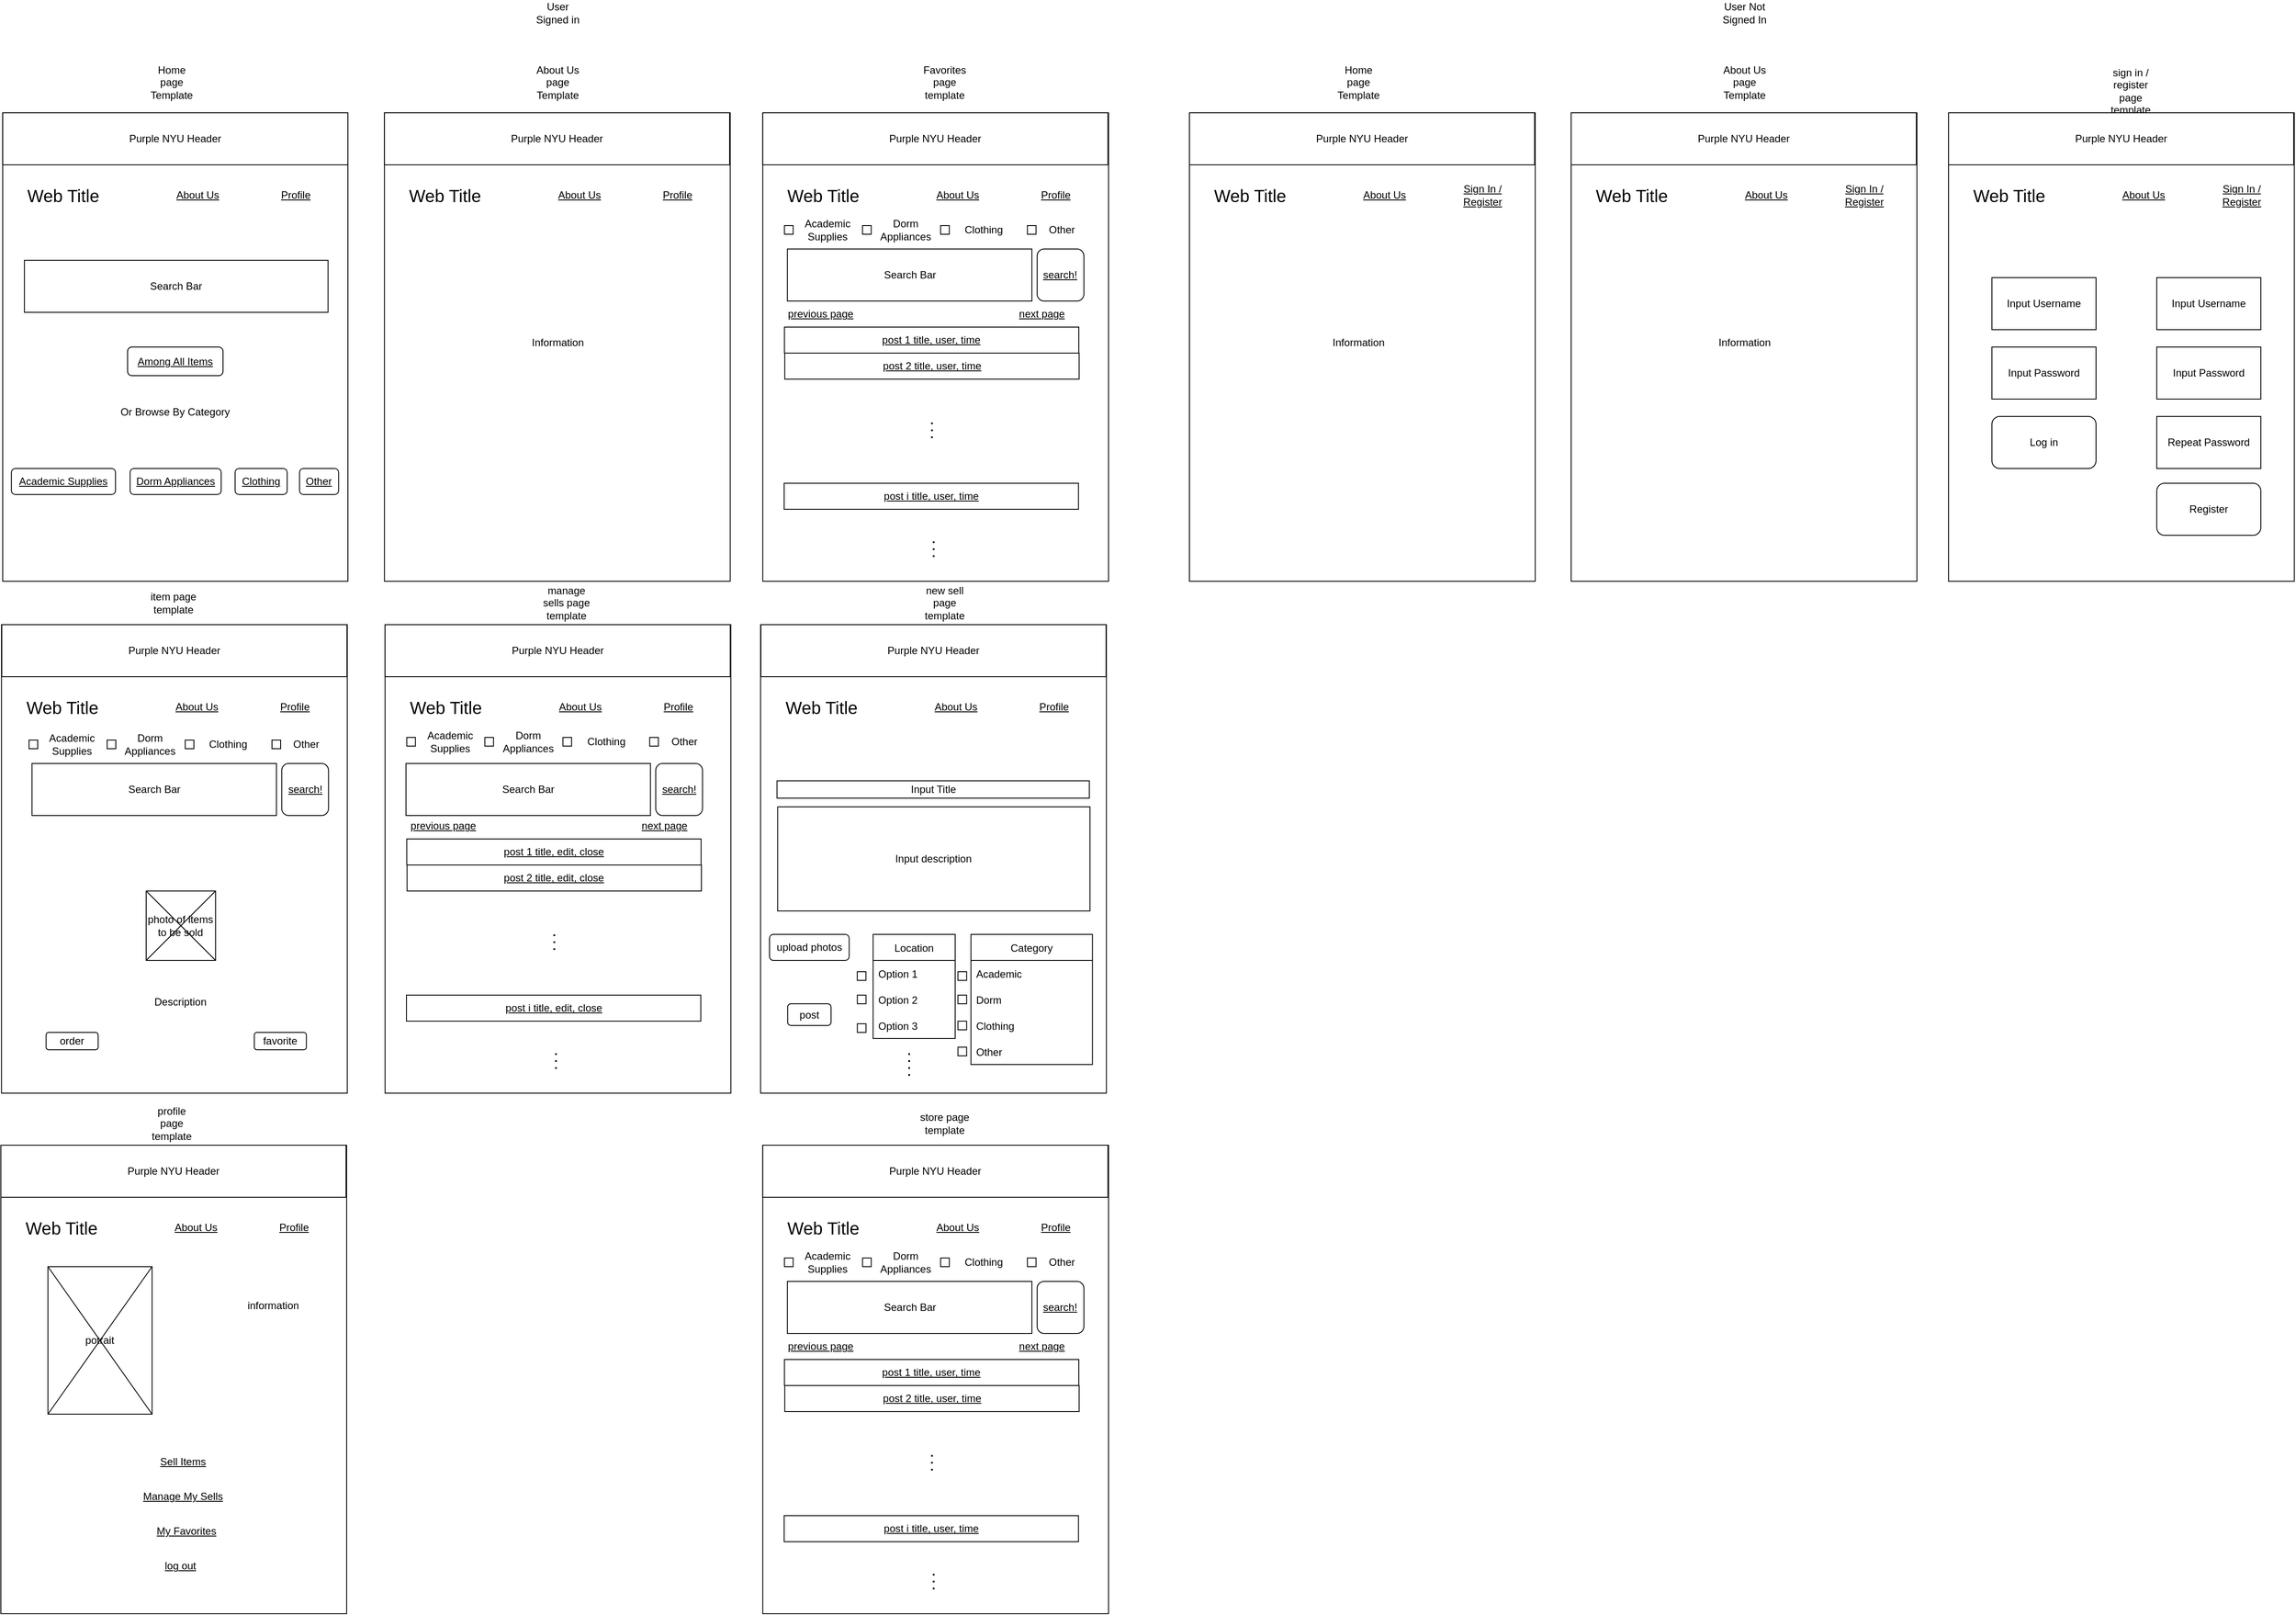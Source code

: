 <mxfile version="16.6.2" type="google"><diagram id="gwWbG8BPAeYe09fGYw5x" name="Page-1"><mxGraphModel dx="3718" dy="1823" grid="1" gridSize="10" guides="1" tooltips="1" connect="1" arrows="1" fold="1" page="1" pageScale="1" pageWidth="850" pageHeight="1100" math="0" shadow="0"><root><mxCell id="0"/><mxCell id="1" parent="0"/><mxCell id="DM-hutq5dY7GKyLdtgnO-261" value="" style="rounded=0;whiteSpace=wrap;html=1;" parent="1" vertex="1"><mxGeometry x="-10" y="20" width="398.57" height="540" as="geometry"/></mxCell><mxCell id="DM-hutq5dY7GKyLdtgnO-265" value="Information" style="text;html=1;strokeColor=none;fillColor=none;align=center;verticalAlign=middle;whiteSpace=wrap;rounded=0;fontSize=12;" parent="1" vertex="1"><mxGeometry x="160" y="270" width="60" height="30" as="geometry"/></mxCell><mxCell id="DM-hutq5dY7GKyLdtgnO-296" value="" style="rounded=0;whiteSpace=wrap;html=1;" parent="1" vertex="1"><mxGeometry x="-450" y="20" width="398.57" height="540" as="geometry"/></mxCell><mxCell id="DM-hutq5dY7GKyLdtgnO-357" value="" style="rounded=0;whiteSpace=wrap;html=1;" parent="1" vertex="1"><mxGeometry x="425" y="20" width="398.57" height="540" as="geometry"/></mxCell><mxCell id="DM-hutq5dY7GKyLdtgnO-362" value="Input Password" style="rounded=0;whiteSpace=wrap;html=1;" parent="1" vertex="1"><mxGeometry x="475" y="290" width="120" height="60" as="geometry"/></mxCell><mxCell id="DM-hutq5dY7GKyLdtgnO-363" value="Input Username" style="rounded=0;whiteSpace=wrap;html=1;" parent="1" vertex="1"><mxGeometry x="475" y="210" width="120" height="60" as="geometry"/></mxCell><mxCell id="DM-hutq5dY7GKyLdtgnO-364" value="Input Username" style="rounded=0;whiteSpace=wrap;html=1;" parent="1" vertex="1"><mxGeometry x="665" y="210" width="120" height="60" as="geometry"/></mxCell><mxCell id="DM-hutq5dY7GKyLdtgnO-366" value="Input Password" style="rounded=0;whiteSpace=wrap;html=1;" parent="1" vertex="1"><mxGeometry x="665" y="290" width="120" height="60" as="geometry"/></mxCell><mxCell id="DM-hutq5dY7GKyLdtgnO-368" value="Repeat Password" style="rounded=0;whiteSpace=wrap;html=1;" parent="1" vertex="1"><mxGeometry x="665" y="370" width="120" height="60" as="geometry"/></mxCell><mxCell id="DM-hutq5dY7GKyLdtgnO-391" value="Home page Template" style="text;html=1;strokeColor=none;fillColor=none;align=center;verticalAlign=middle;whiteSpace=wrap;rounded=0;" parent="1" vertex="1"><mxGeometry x="-284.65" y="-30" width="60" height="30" as="geometry"/></mxCell><mxCell id="DM-hutq5dY7GKyLdtgnO-392" value="About Us page Template" style="text;html=1;strokeColor=none;fillColor=none;align=center;verticalAlign=middle;whiteSpace=wrap;rounded=0;" parent="1" vertex="1"><mxGeometry x="160" y="-30" width="60" height="30" as="geometry"/></mxCell><mxCell id="DM-hutq5dY7GKyLdtgnO-400" value="sign in / register page template" style="text;html=1;strokeColor=none;fillColor=none;align=center;verticalAlign=middle;whiteSpace=wrap;rounded=0;" parent="1" vertex="1"><mxGeometry x="605" y="-20" width="60" height="30" as="geometry"/></mxCell><mxCell id="eDMU0-SG8pdqjUdmtaL3-1" value="" style="rounded=0;whiteSpace=wrap;html=1;" parent="1" vertex="1"><mxGeometry x="-1377.86" y="20" width="398.57" height="540" as="geometry"/></mxCell><mxCell id="eDMU0-SG8pdqjUdmtaL3-5" value="Information" style="text;html=1;strokeColor=none;fillColor=none;align=center;verticalAlign=middle;whiteSpace=wrap;rounded=0;fontSize=12;" parent="1" vertex="1"><mxGeometry x="-1207.86" y="270" width="60" height="30" as="geometry"/></mxCell><mxCell id="eDMU0-SG8pdqjUdmtaL3-19" value="" style="rounded=0;whiteSpace=wrap;html=1;" parent="1" vertex="1"><mxGeometry x="-1817.86" y="20" width="397.86" height="540" as="geometry"/></mxCell><mxCell id="eDMU0-SG8pdqjUdmtaL3-20" value="Purple NYU Header" style="rounded=0;whiteSpace=wrap;html=1;" parent="1" vertex="1"><mxGeometry x="-1817.86" y="20" width="397.86" height="60" as="geometry"/></mxCell><mxCell id="eDMU0-SG8pdqjUdmtaL3-21" value="Web Title" style="text;html=1;strokeColor=none;fillColor=none;align=center;verticalAlign=middle;whiteSpace=wrap;rounded=0;fontSize=20;" parent="1" vertex="1"><mxGeometry x="-1797.86" y="100" width="100" height="30" as="geometry"/></mxCell><mxCell id="eDMU0-SG8pdqjUdmtaL3-22" value="&lt;u&gt;About Us&lt;/u&gt;" style="text;html=1;strokeColor=none;fillColor=none;align=center;verticalAlign=middle;whiteSpace=wrap;rounded=0;fontSize=12;" parent="1" vertex="1"><mxGeometry x="-1622.86" y="100" width="60" height="30" as="geometry"/></mxCell><mxCell id="eDMU0-SG8pdqjUdmtaL3-23" value="Search Bar" style="rounded=0;whiteSpace=wrap;html=1;fontSize=12;" parent="1" vertex="1"><mxGeometry x="-1792.86" y="190" width="350" height="60" as="geometry"/></mxCell><mxCell id="eDMU0-SG8pdqjUdmtaL3-29" value="Or Browse By Category" style="text;html=1;strokeColor=none;fillColor=none;align=center;verticalAlign=middle;whiteSpace=wrap;rounded=0;" parent="1" vertex="1"><mxGeometry x="-1688.57" y="350" width="140" height="30" as="geometry"/></mxCell><mxCell id="eDMU0-SG8pdqjUdmtaL3-68" value="" style="rounded=0;whiteSpace=wrap;html=1;" parent="1" vertex="1"><mxGeometry x="-1820" y="1210" width="398.57" height="540" as="geometry"/></mxCell><mxCell id="eDMU0-SG8pdqjUdmtaL3-69" value="potrait" style="rounded=0;whiteSpace=wrap;html=1;" parent="1" vertex="1"><mxGeometry x="-1765.72" y="1350" width="120" height="170" as="geometry"/></mxCell><mxCell id="eDMU0-SG8pdqjUdmtaL3-70" value="" style="endArrow=none;html=1;rounded=0;entryX=1;entryY=0;entryDx=0;entryDy=0;exitX=0;exitY=1;exitDx=0;exitDy=0;" parent="1" source="eDMU0-SG8pdqjUdmtaL3-69" target="eDMU0-SG8pdqjUdmtaL3-69" edge="1"><mxGeometry width="50" height="50" relative="1" as="geometry"><mxPoint x="-1595.72" y="1590" as="sourcePoint"/><mxPoint x="-1545.72" y="1540" as="targetPoint"/></mxGeometry></mxCell><mxCell id="eDMU0-SG8pdqjUdmtaL3-71" value="" style="endArrow=none;html=1;rounded=0;entryX=0;entryY=0;entryDx=0;entryDy=0;exitX=1;exitY=1;exitDx=0;exitDy=0;" parent="1" source="eDMU0-SG8pdqjUdmtaL3-69" target="eDMU0-SG8pdqjUdmtaL3-69" edge="1"><mxGeometry width="50" height="50" relative="1" as="geometry"><mxPoint x="-1645.72" y="1510" as="sourcePoint"/><mxPoint x="-1545.72" y="1540" as="targetPoint"/></mxGeometry></mxCell><mxCell id="eDMU0-SG8pdqjUdmtaL3-72" value="information" style="text;html=1;strokeColor=none;fillColor=none;align=center;verticalAlign=middle;whiteSpace=wrap;rounded=0;" parent="1" vertex="1"><mxGeometry x="-1535.72" y="1380" width="60" height="30" as="geometry"/></mxCell><mxCell id="eDMU0-SG8pdqjUdmtaL3-73" value="&lt;u&gt;Sell Items&lt;/u&gt;" style="text;html=1;strokeColor=none;fillColor=none;align=center;verticalAlign=middle;whiteSpace=wrap;rounded=0;" parent="1" vertex="1"><mxGeometry x="-1640" y="1560" width="60" height="30" as="geometry"/></mxCell><mxCell id="eDMU0-SG8pdqjUdmtaL3-78" value="&lt;u&gt;My Favorites&lt;/u&gt;" style="text;html=1;strokeColor=none;fillColor=none;align=center;verticalAlign=middle;whiteSpace=wrap;rounded=0;" parent="1" vertex="1"><mxGeometry x="-1645.72" y="1640" width="80" height="30" as="geometry"/></mxCell><mxCell id="eDMU0-SG8pdqjUdmtaL3-79" value="&lt;u&gt;Manage My Sells&lt;/u&gt;" style="text;html=1;strokeColor=none;fillColor=none;align=center;verticalAlign=middle;whiteSpace=wrap;rounded=0;" parent="1" vertex="1"><mxGeometry x="-1660" y="1600" width="100" height="30" as="geometry"/></mxCell><mxCell id="eDMU0-SG8pdqjUdmtaL3-92" value="" style="rounded=0;whiteSpace=wrap;html=1;" parent="1" vertex="1"><mxGeometry x="-941.79" y="1210" width="398.57" height="540" as="geometry"/></mxCell><mxCell id="eDMU0-SG8pdqjUdmtaL3-94" value="Other" style="text;html=1;strokeColor=none;fillColor=none;align=center;verticalAlign=middle;whiteSpace=wrap;rounded=0;fontSize=12;" parent="1" vertex="1"><mxGeometry x="-626.79" y="1330" width="60" height="30" as="geometry"/></mxCell><mxCell id="eDMU0-SG8pdqjUdmtaL3-95" value="Academic Supplies" style="text;html=1;strokeColor=none;fillColor=none;align=center;verticalAlign=middle;whiteSpace=wrap;rounded=0;fontSize=12;" parent="1" vertex="1"><mxGeometry x="-896.79" y="1330" width="60" height="30" as="geometry"/></mxCell><mxCell id="eDMU0-SG8pdqjUdmtaL3-96" value="Dorm Appliances" style="text;html=1;strokeColor=none;fillColor=none;align=center;verticalAlign=middle;whiteSpace=wrap;rounded=0;fontSize=12;" parent="1" vertex="1"><mxGeometry x="-806.79" y="1330" width="60" height="30" as="geometry"/></mxCell><mxCell id="eDMU0-SG8pdqjUdmtaL3-97" value="Clothing" style="text;html=1;strokeColor=none;fillColor=none;align=center;verticalAlign=middle;whiteSpace=wrap;rounded=0;fontSize=12;" parent="1" vertex="1"><mxGeometry x="-716.79" y="1330" width="60" height="30" as="geometry"/></mxCell><mxCell id="eDMU0-SG8pdqjUdmtaL3-98" value="" style="whiteSpace=wrap;html=1;aspect=fixed;" parent="1" vertex="1"><mxGeometry x="-916.79" y="1340" width="10" height="10" as="geometry"/></mxCell><mxCell id="eDMU0-SG8pdqjUdmtaL3-99" value="" style="whiteSpace=wrap;html=1;aspect=fixed;" parent="1" vertex="1"><mxGeometry x="-826.79" y="1340" width="10" height="10" as="geometry"/></mxCell><mxCell id="eDMU0-SG8pdqjUdmtaL3-100" value="" style="whiteSpace=wrap;html=1;aspect=fixed;" parent="1" vertex="1"><mxGeometry x="-736.79" y="1340" width="10" height="10" as="geometry"/></mxCell><mxCell id="eDMU0-SG8pdqjUdmtaL3-101" value="" style="whiteSpace=wrap;html=1;aspect=fixed;" parent="1" vertex="1"><mxGeometry x="-636.79" y="1340" width="10" height="10" as="geometry"/></mxCell><mxCell id="eDMU0-SG8pdqjUdmtaL3-103" value="&lt;u&gt;post 1 title, user, time&lt;/u&gt;" style="rounded=0;whiteSpace=wrap;html=1;" parent="1" vertex="1"><mxGeometry x="-916.79" y="1457" width="339.29" height="30" as="geometry"/></mxCell><mxCell id="eDMU0-SG8pdqjUdmtaL3-104" value="&lt;u&gt;post 2 title, user, time&lt;/u&gt;" style="rounded=0;whiteSpace=wrap;html=1;" parent="1" vertex="1"><mxGeometry x="-916.43" y="1487" width="339.29" height="30" as="geometry"/></mxCell><mxCell id="eDMU0-SG8pdqjUdmtaL3-105" value="&lt;u&gt;post i title, user, time&lt;/u&gt;" style="rounded=0;whiteSpace=wrap;html=1;" parent="1" vertex="1"><mxGeometry x="-917.15" y="1637" width="339.29" height="30" as="geometry"/></mxCell><mxCell id="eDMU0-SG8pdqjUdmtaL3-106" value="" style="endArrow=none;dashed=1;html=1;dashPattern=1 3;strokeWidth=2;rounded=0;" parent="1" edge="1"><mxGeometry width="50" height="50" relative="1" as="geometry"><mxPoint x="-746.79" y="1567" as="sourcePoint"/><mxPoint x="-746.79" y="1587" as="targetPoint"/></mxGeometry></mxCell><mxCell id="eDMU0-SG8pdqjUdmtaL3-107" value="" style="endArrow=none;dashed=1;html=1;dashPattern=1 3;strokeWidth=2;rounded=0;" parent="1" edge="1"><mxGeometry width="50" height="50" relative="1" as="geometry"><mxPoint x="-744.79" y="1704" as="sourcePoint"/><mxPoint x="-744.79" y="1724" as="targetPoint"/></mxGeometry></mxCell><mxCell id="eDMU0-SG8pdqjUdmtaL3-108" value="&lt;u&gt;previous page&lt;/u&gt;" style="text;html=1;strokeColor=none;fillColor=none;align=center;verticalAlign=middle;whiteSpace=wrap;rounded=0;" parent="1" vertex="1"><mxGeometry x="-920" y="1427" width="90" height="30" as="geometry"/></mxCell><mxCell id="eDMU0-SG8pdqjUdmtaL3-109" value="&lt;u&gt;next page&lt;/u&gt;" style="text;html=1;strokeColor=none;fillColor=none;align=center;verticalAlign=middle;whiteSpace=wrap;rounded=0;" parent="1" vertex="1"><mxGeometry x="-665" y="1427" width="90" height="30" as="geometry"/></mxCell><mxCell id="eDMU0-SG8pdqjUdmtaL3-114" value="Home page Template" style="text;html=1;strokeColor=none;fillColor=none;align=center;verticalAlign=middle;whiteSpace=wrap;rounded=0;" parent="1" vertex="1"><mxGeometry x="-1652.51" y="-30" width="60" height="30" as="geometry"/></mxCell><mxCell id="eDMU0-SG8pdqjUdmtaL3-115" value="About Us page Template" style="text;html=1;strokeColor=none;fillColor=none;align=center;verticalAlign=middle;whiteSpace=wrap;rounded=0;" parent="1" vertex="1"><mxGeometry x="-1207.86" y="-30" width="60" height="30" as="geometry"/></mxCell><mxCell id="eDMU0-SG8pdqjUdmtaL3-116" value="Favorites page template" style="text;html=1;strokeColor=none;fillColor=none;align=center;verticalAlign=middle;whiteSpace=wrap;rounded=0;" parent="1" vertex="1"><mxGeometry x="-761.79" y="-30" width="60" height="30" as="geometry"/></mxCell><mxCell id="eDMU0-SG8pdqjUdmtaL3-118" value="manage sells page template" style="text;html=1;strokeColor=none;fillColor=none;align=center;verticalAlign=middle;whiteSpace=wrap;rounded=0;" parent="1" vertex="1"><mxGeometry x="-1197.86" y="570" width="60" height="30" as="geometry"/></mxCell><mxCell id="eDMU0-SG8pdqjUdmtaL3-121" value="new sell page template" style="text;html=1;strokeColor=none;fillColor=none;align=center;verticalAlign=middle;whiteSpace=wrap;rounded=0;" parent="1" vertex="1"><mxGeometry x="-761.79" y="570" width="60" height="30" as="geometry"/></mxCell><mxCell id="eDMU0-SG8pdqjUdmtaL3-122" value="profile page template" style="text;html=1;strokeColor=none;fillColor=none;align=center;verticalAlign=middle;whiteSpace=wrap;rounded=0;" parent="1" vertex="1"><mxGeometry x="-1652.51" y="1170" width="60" height="30" as="geometry"/></mxCell><mxCell id="eDMU0-SG8pdqjUdmtaL3-124" value="store page template" style="text;html=1;strokeColor=none;fillColor=none;align=center;verticalAlign=middle;whiteSpace=wrap;rounded=0;" parent="1" vertex="1"><mxGeometry x="-761.79" y="1170" width="60" height="30" as="geometry"/></mxCell><mxCell id="eDMU0-SG8pdqjUdmtaL3-125" value="User Signed in" style="text;html=1;strokeColor=none;fillColor=none;align=center;verticalAlign=middle;whiteSpace=wrap;rounded=0;" parent="1" vertex="1"><mxGeometry x="-1207.86" y="-110" width="60" height="30" as="geometry"/></mxCell><mxCell id="eDMU0-SG8pdqjUdmtaL3-126" value="&lt;u&gt;Profile&lt;/u&gt;" style="text;html=1;strokeColor=none;fillColor=none;align=center;verticalAlign=middle;whiteSpace=wrap;rounded=0;" parent="1" vertex="1"><mxGeometry x="-1510" y="100" width="60" height="30" as="geometry"/></mxCell><mxCell id="eDMU0-SG8pdqjUdmtaL3-160" value="Purple NYU Header" style="rounded=0;whiteSpace=wrap;html=1;" parent="1" vertex="1"><mxGeometry x="-1820" y="1210" width="397.86" height="60" as="geometry"/></mxCell><mxCell id="eDMU0-SG8pdqjUdmtaL3-161" value="Web Title" style="text;html=1;strokeColor=none;fillColor=none;align=center;verticalAlign=middle;whiteSpace=wrap;rounded=0;fontSize=20;" parent="1" vertex="1"><mxGeometry x="-1800" y="1290" width="100" height="30" as="geometry"/></mxCell><mxCell id="eDMU0-SG8pdqjUdmtaL3-162" value="&lt;u&gt;About Us&lt;/u&gt;" style="text;html=1;strokeColor=none;fillColor=none;align=center;verticalAlign=middle;whiteSpace=wrap;rounded=0;fontSize=12;" parent="1" vertex="1"><mxGeometry x="-1625" y="1290" width="60" height="30" as="geometry"/></mxCell><mxCell id="eDMU0-SG8pdqjUdmtaL3-163" value="&lt;u&gt;Profile&lt;/u&gt;" style="text;html=1;strokeColor=none;fillColor=none;align=center;verticalAlign=middle;whiteSpace=wrap;rounded=0;" parent="1" vertex="1"><mxGeometry x="-1512.14" y="1290" width="60" height="30" as="geometry"/></mxCell><mxCell id="eDMU0-SG8pdqjUdmtaL3-164" value="Purple NYU Header" style="rounded=0;whiteSpace=wrap;html=1;" parent="1" vertex="1"><mxGeometry x="-941.79" y="1210" width="397.86" height="60" as="geometry"/></mxCell><mxCell id="eDMU0-SG8pdqjUdmtaL3-165" value="Web Title" style="text;html=1;strokeColor=none;fillColor=none;align=center;verticalAlign=middle;whiteSpace=wrap;rounded=0;fontSize=20;" parent="1" vertex="1"><mxGeometry x="-921.79" y="1290" width="100" height="30" as="geometry"/></mxCell><mxCell id="eDMU0-SG8pdqjUdmtaL3-166" value="&lt;u&gt;About Us&lt;/u&gt;" style="text;html=1;strokeColor=none;fillColor=none;align=center;verticalAlign=middle;whiteSpace=wrap;rounded=0;fontSize=12;" parent="1" vertex="1"><mxGeometry x="-746.79" y="1290" width="60" height="30" as="geometry"/></mxCell><mxCell id="eDMU0-SG8pdqjUdmtaL3-167" value="&lt;u&gt;Profile&lt;/u&gt;" style="text;html=1;strokeColor=none;fillColor=none;align=center;verticalAlign=middle;whiteSpace=wrap;rounded=0;" parent="1" vertex="1"><mxGeometry x="-633.93" y="1290" width="60" height="30" as="geometry"/></mxCell><mxCell id="eDMU0-SG8pdqjUdmtaL3-168" value="User Not Signed In" style="text;html=1;strokeColor=none;fillColor=none;align=center;verticalAlign=middle;whiteSpace=wrap;rounded=0;" parent="1" vertex="1"><mxGeometry x="160" y="-110" width="60" height="30" as="geometry"/></mxCell><mxCell id="eDMU0-SG8pdqjUdmtaL3-169" value="Purple NYU Header" style="rounded=0;whiteSpace=wrap;html=1;" parent="1" vertex="1"><mxGeometry x="-1377.86" y="20" width="397.86" height="60" as="geometry"/></mxCell><mxCell id="eDMU0-SG8pdqjUdmtaL3-170" value="Web Title" style="text;html=1;strokeColor=none;fillColor=none;align=center;verticalAlign=middle;whiteSpace=wrap;rounded=0;fontSize=20;" parent="1" vertex="1"><mxGeometry x="-1357.86" y="100" width="100" height="30" as="geometry"/></mxCell><mxCell id="eDMU0-SG8pdqjUdmtaL3-171" value="&lt;u&gt;About Us&lt;/u&gt;" style="text;html=1;strokeColor=none;fillColor=none;align=center;verticalAlign=middle;whiteSpace=wrap;rounded=0;fontSize=12;" parent="1" vertex="1"><mxGeometry x="-1182.86" y="100" width="60" height="30" as="geometry"/></mxCell><mxCell id="eDMU0-SG8pdqjUdmtaL3-172" value="&lt;u&gt;Profile&lt;/u&gt;" style="text;html=1;strokeColor=none;fillColor=none;align=center;verticalAlign=middle;whiteSpace=wrap;rounded=0;" parent="1" vertex="1"><mxGeometry x="-1070" y="100" width="60" height="30" as="geometry"/></mxCell><mxCell id="eDMU0-SG8pdqjUdmtaL3-173" value="Purple NYU Header" style="rounded=0;whiteSpace=wrap;html=1;" parent="1" vertex="1"><mxGeometry x="-450.0" y="20" width="397.86" height="60" as="geometry"/></mxCell><mxCell id="eDMU0-SG8pdqjUdmtaL3-174" value="Web Title" style="text;html=1;strokeColor=none;fillColor=none;align=center;verticalAlign=middle;whiteSpace=wrap;rounded=0;fontSize=20;" parent="1" vertex="1"><mxGeometry x="-430.0" y="100" width="100" height="30" as="geometry"/></mxCell><mxCell id="eDMU0-SG8pdqjUdmtaL3-175" value="&lt;u&gt;About Us&lt;/u&gt;" style="text;html=1;strokeColor=none;fillColor=none;align=center;verticalAlign=middle;whiteSpace=wrap;rounded=0;fontSize=12;" parent="1" vertex="1"><mxGeometry x="-255.0" y="100" width="60" height="30" as="geometry"/></mxCell><mxCell id="eDMU0-SG8pdqjUdmtaL3-176" value="&lt;u&gt;Sign In / Register&lt;/u&gt;" style="text;html=1;strokeColor=none;fillColor=none;align=center;verticalAlign=middle;whiteSpace=wrap;rounded=0;" parent="1" vertex="1"><mxGeometry x="-142.14" y="100" width="60" height="30" as="geometry"/></mxCell><mxCell id="eDMU0-SG8pdqjUdmtaL3-177" value="Purple NYU Header" style="rounded=0;whiteSpace=wrap;html=1;" parent="1" vertex="1"><mxGeometry x="-10" y="20" width="397.86" height="60" as="geometry"/></mxCell><mxCell id="eDMU0-SG8pdqjUdmtaL3-178" value="Web Title" style="text;html=1;strokeColor=none;fillColor=none;align=center;verticalAlign=middle;whiteSpace=wrap;rounded=0;fontSize=20;" parent="1" vertex="1"><mxGeometry x="10" y="100" width="100" height="30" as="geometry"/></mxCell><mxCell id="eDMU0-SG8pdqjUdmtaL3-179" value="&lt;u&gt;About Us&lt;/u&gt;" style="text;html=1;strokeColor=none;fillColor=none;align=center;verticalAlign=middle;whiteSpace=wrap;rounded=0;fontSize=12;" parent="1" vertex="1"><mxGeometry x="185" y="100" width="60" height="30" as="geometry"/></mxCell><mxCell id="eDMU0-SG8pdqjUdmtaL3-180" value="&lt;u&gt;Sign In / Register&lt;/u&gt;" style="text;html=1;strokeColor=none;fillColor=none;align=center;verticalAlign=middle;whiteSpace=wrap;rounded=0;" parent="1" vertex="1"><mxGeometry x="297.86" y="100" width="60" height="30" as="geometry"/></mxCell><mxCell id="eDMU0-SG8pdqjUdmtaL3-181" value="Purple NYU Header" style="rounded=0;whiteSpace=wrap;html=1;" parent="1" vertex="1"><mxGeometry x="425" y="20" width="397.86" height="60" as="geometry"/></mxCell><mxCell id="eDMU0-SG8pdqjUdmtaL3-182" value="Web Title" style="text;html=1;strokeColor=none;fillColor=none;align=center;verticalAlign=middle;whiteSpace=wrap;rounded=0;fontSize=20;" parent="1" vertex="1"><mxGeometry x="445" y="100" width="100" height="30" as="geometry"/></mxCell><mxCell id="eDMU0-SG8pdqjUdmtaL3-183" value="&lt;u&gt;About Us&lt;/u&gt;" style="text;html=1;strokeColor=none;fillColor=none;align=center;verticalAlign=middle;whiteSpace=wrap;rounded=0;fontSize=12;" parent="1" vertex="1"><mxGeometry x="620" y="100" width="60" height="30" as="geometry"/></mxCell><mxCell id="eDMU0-SG8pdqjUdmtaL3-184" value="&lt;u&gt;Sign In / Register&lt;/u&gt;" style="text;html=1;strokeColor=none;fillColor=none;align=center;verticalAlign=middle;whiteSpace=wrap;rounded=0;" parent="1" vertex="1"><mxGeometry x="732.86" y="100" width="60" height="30" as="geometry"/></mxCell><mxCell id="eDMU0-SG8pdqjUdmtaL3-185" value="Information" style="text;html=1;strokeColor=none;fillColor=none;align=center;verticalAlign=middle;whiteSpace=wrap;rounded=0;" parent="1" vertex="1"><mxGeometry x="-284.65" y="270" width="60" height="30" as="geometry"/></mxCell><mxCell id="eDMU0-SG8pdqjUdmtaL3-186" value="" style="rounded=0;whiteSpace=wrap;html=1;" parent="1" vertex="1"><mxGeometry x="-1377.14" y="610" width="398.57" height="540" as="geometry"/></mxCell><mxCell id="eDMU0-SG8pdqjUdmtaL3-188" value="Other" style="text;html=1;strokeColor=none;fillColor=none;align=center;verticalAlign=middle;whiteSpace=wrap;rounded=0;fontSize=12;" parent="1" vertex="1"><mxGeometry x="-1062.14" y="730" width="60" height="30" as="geometry"/></mxCell><mxCell id="eDMU0-SG8pdqjUdmtaL3-189" value="Academic Supplies" style="text;html=1;strokeColor=none;fillColor=none;align=center;verticalAlign=middle;whiteSpace=wrap;rounded=0;fontSize=12;" parent="1" vertex="1"><mxGeometry x="-1332.14" y="730" width="60" height="30" as="geometry"/></mxCell><mxCell id="eDMU0-SG8pdqjUdmtaL3-190" value="Dorm Appliances" style="text;html=1;strokeColor=none;fillColor=none;align=center;verticalAlign=middle;whiteSpace=wrap;rounded=0;fontSize=12;" parent="1" vertex="1"><mxGeometry x="-1242.14" y="730" width="60" height="30" as="geometry"/></mxCell><mxCell id="eDMU0-SG8pdqjUdmtaL3-191" value="Clothing" style="text;html=1;strokeColor=none;fillColor=none;align=center;verticalAlign=middle;whiteSpace=wrap;rounded=0;fontSize=12;" parent="1" vertex="1"><mxGeometry x="-1152.14" y="730" width="60" height="30" as="geometry"/></mxCell><mxCell id="eDMU0-SG8pdqjUdmtaL3-192" value="" style="whiteSpace=wrap;html=1;aspect=fixed;" parent="1" vertex="1"><mxGeometry x="-1352.14" y="740" width="10" height="10" as="geometry"/></mxCell><mxCell id="eDMU0-SG8pdqjUdmtaL3-193" value="" style="whiteSpace=wrap;html=1;aspect=fixed;" parent="1" vertex="1"><mxGeometry x="-1262.14" y="740" width="10" height="10" as="geometry"/></mxCell><mxCell id="eDMU0-SG8pdqjUdmtaL3-194" value="" style="whiteSpace=wrap;html=1;aspect=fixed;" parent="1" vertex="1"><mxGeometry x="-1172.14" y="740" width="10" height="10" as="geometry"/></mxCell><mxCell id="eDMU0-SG8pdqjUdmtaL3-195" value="" style="whiteSpace=wrap;html=1;aspect=fixed;" parent="1" vertex="1"><mxGeometry x="-1072.14" y="740" width="10" height="10" as="geometry"/></mxCell><mxCell id="eDMU0-SG8pdqjUdmtaL3-196" value="&lt;u&gt;post 1 title, edit, close&lt;/u&gt;" style="rounded=0;whiteSpace=wrap;html=1;" parent="1" vertex="1"><mxGeometry x="-1352.14" y="857" width="339.29" height="30" as="geometry"/></mxCell><mxCell id="eDMU0-SG8pdqjUdmtaL3-197" value="&lt;u&gt;post 2 title, edit, close&lt;/u&gt;" style="rounded=0;whiteSpace=wrap;html=1;" parent="1" vertex="1"><mxGeometry x="-1351.78" y="887" width="339.29" height="30" as="geometry"/></mxCell><mxCell id="eDMU0-SG8pdqjUdmtaL3-198" value="&lt;u&gt;post i title, edit, close&lt;/u&gt;" style="rounded=0;whiteSpace=wrap;html=1;" parent="1" vertex="1"><mxGeometry x="-1352.5" y="1037" width="339.29" height="30" as="geometry"/></mxCell><mxCell id="eDMU0-SG8pdqjUdmtaL3-199" value="" style="endArrow=none;dashed=1;html=1;dashPattern=1 3;strokeWidth=2;rounded=0;" parent="1" edge="1"><mxGeometry width="50" height="50" relative="1" as="geometry"><mxPoint x="-1182.14" y="967" as="sourcePoint"/><mxPoint x="-1182.14" y="987" as="targetPoint"/></mxGeometry></mxCell><mxCell id="eDMU0-SG8pdqjUdmtaL3-200" value="" style="endArrow=none;dashed=1;html=1;dashPattern=1 3;strokeWidth=2;rounded=0;" parent="1" edge="1"><mxGeometry width="50" height="50" relative="1" as="geometry"><mxPoint x="-1180.14" y="1104" as="sourcePoint"/><mxPoint x="-1180.14" y="1124" as="targetPoint"/></mxGeometry></mxCell><mxCell id="eDMU0-SG8pdqjUdmtaL3-201" value="&lt;u&gt;previous page&lt;/u&gt;" style="text;html=1;strokeColor=none;fillColor=none;align=center;verticalAlign=middle;whiteSpace=wrap;rounded=0;" parent="1" vertex="1"><mxGeometry x="-1355.35" y="827" width="90" height="30" as="geometry"/></mxCell><mxCell id="eDMU0-SG8pdqjUdmtaL3-202" value="&lt;u&gt;next page&lt;/u&gt;" style="text;html=1;strokeColor=none;fillColor=none;align=center;verticalAlign=middle;whiteSpace=wrap;rounded=0;" parent="1" vertex="1"><mxGeometry x="-1100.35" y="827" width="90" height="30" as="geometry"/></mxCell><mxCell id="eDMU0-SG8pdqjUdmtaL3-203" value="Purple NYU Header" style="rounded=0;whiteSpace=wrap;html=1;" parent="1" vertex="1"><mxGeometry x="-1377.14" y="610" width="397.86" height="60" as="geometry"/></mxCell><mxCell id="eDMU0-SG8pdqjUdmtaL3-204" value="Web Title" style="text;html=1;strokeColor=none;fillColor=none;align=center;verticalAlign=middle;whiteSpace=wrap;rounded=0;fontSize=20;" parent="1" vertex="1"><mxGeometry x="-1357.14" y="690" width="100" height="30" as="geometry"/></mxCell><mxCell id="eDMU0-SG8pdqjUdmtaL3-205" value="&lt;u&gt;About Us&lt;/u&gt;" style="text;html=1;strokeColor=none;fillColor=none;align=center;verticalAlign=middle;whiteSpace=wrap;rounded=0;fontSize=12;" parent="1" vertex="1"><mxGeometry x="-1182.14" y="690" width="60" height="30" as="geometry"/></mxCell><mxCell id="eDMU0-SG8pdqjUdmtaL3-206" value="&lt;u&gt;Profile&lt;/u&gt;" style="text;html=1;strokeColor=none;fillColor=none;align=center;verticalAlign=middle;whiteSpace=wrap;rounded=0;" parent="1" vertex="1"><mxGeometry x="-1069.28" y="690" width="60" height="30" as="geometry"/></mxCell><mxCell id="eDMU0-SG8pdqjUdmtaL3-207" value="" style="rounded=0;whiteSpace=wrap;html=1;" parent="1" vertex="1"><mxGeometry x="-941.79" y="20" width="398.57" height="540" as="geometry"/></mxCell><mxCell id="eDMU0-SG8pdqjUdmtaL3-208" value="Search Bar" style="rounded=0;whiteSpace=wrap;html=1;fontSize=12;" parent="1" vertex="1"><mxGeometry x="-913.4" y="177" width="281.79" height="60" as="geometry"/></mxCell><mxCell id="eDMU0-SG8pdqjUdmtaL3-209" value="Other" style="text;html=1;strokeColor=none;fillColor=none;align=center;verticalAlign=middle;whiteSpace=wrap;rounded=0;fontSize=12;" parent="1" vertex="1"><mxGeometry x="-626.79" y="140" width="60" height="30" as="geometry"/></mxCell><mxCell id="eDMU0-SG8pdqjUdmtaL3-210" value="Academic Supplies" style="text;html=1;strokeColor=none;fillColor=none;align=center;verticalAlign=middle;whiteSpace=wrap;rounded=0;fontSize=12;" parent="1" vertex="1"><mxGeometry x="-896.79" y="140" width="60" height="30" as="geometry"/></mxCell><mxCell id="eDMU0-SG8pdqjUdmtaL3-211" value="Dorm Appliances" style="text;html=1;strokeColor=none;fillColor=none;align=center;verticalAlign=middle;whiteSpace=wrap;rounded=0;fontSize=12;" parent="1" vertex="1"><mxGeometry x="-806.79" y="140" width="60" height="30" as="geometry"/></mxCell><mxCell id="eDMU0-SG8pdqjUdmtaL3-212" value="Clothing" style="text;html=1;strokeColor=none;fillColor=none;align=center;verticalAlign=middle;whiteSpace=wrap;rounded=0;fontSize=12;" parent="1" vertex="1"><mxGeometry x="-716.79" y="140" width="60" height="30" as="geometry"/></mxCell><mxCell id="eDMU0-SG8pdqjUdmtaL3-213" value="" style="whiteSpace=wrap;html=1;aspect=fixed;" parent="1" vertex="1"><mxGeometry x="-916.79" y="150" width="10" height="10" as="geometry"/></mxCell><mxCell id="eDMU0-SG8pdqjUdmtaL3-214" value="" style="whiteSpace=wrap;html=1;aspect=fixed;" parent="1" vertex="1"><mxGeometry x="-826.79" y="150" width="10" height="10" as="geometry"/></mxCell><mxCell id="eDMU0-SG8pdqjUdmtaL3-215" value="" style="whiteSpace=wrap;html=1;aspect=fixed;" parent="1" vertex="1"><mxGeometry x="-736.79" y="150" width="10" height="10" as="geometry"/></mxCell><mxCell id="eDMU0-SG8pdqjUdmtaL3-216" value="" style="whiteSpace=wrap;html=1;aspect=fixed;" parent="1" vertex="1"><mxGeometry x="-636.79" y="150" width="10" height="10" as="geometry"/></mxCell><mxCell id="eDMU0-SG8pdqjUdmtaL3-217" value="&lt;u&gt;post 1 title, user, time&lt;/u&gt;" style="rounded=0;whiteSpace=wrap;html=1;" parent="1" vertex="1"><mxGeometry x="-916.79" y="267" width="339.29" height="30" as="geometry"/></mxCell><mxCell id="eDMU0-SG8pdqjUdmtaL3-218" value="&lt;u&gt;post 2 title, user, time&lt;/u&gt;" style="rounded=0;whiteSpace=wrap;html=1;" parent="1" vertex="1"><mxGeometry x="-916.43" y="297" width="339.29" height="30" as="geometry"/></mxCell><mxCell id="eDMU0-SG8pdqjUdmtaL3-219" value="&lt;u&gt;post i title, user, time&lt;/u&gt;" style="rounded=0;whiteSpace=wrap;html=1;" parent="1" vertex="1"><mxGeometry x="-917.15" y="447" width="339.29" height="30" as="geometry"/></mxCell><mxCell id="eDMU0-SG8pdqjUdmtaL3-220" value="" style="endArrow=none;dashed=1;html=1;dashPattern=1 3;strokeWidth=2;rounded=0;" parent="1" edge="1"><mxGeometry width="50" height="50" relative="1" as="geometry"><mxPoint x="-746.79" y="377" as="sourcePoint"/><mxPoint x="-746.79" y="397" as="targetPoint"/></mxGeometry></mxCell><mxCell id="eDMU0-SG8pdqjUdmtaL3-221" value="" style="endArrow=none;dashed=1;html=1;dashPattern=1 3;strokeWidth=2;rounded=0;" parent="1" edge="1"><mxGeometry width="50" height="50" relative="1" as="geometry"><mxPoint x="-744.79" y="514" as="sourcePoint"/><mxPoint x="-744.79" y="534" as="targetPoint"/></mxGeometry></mxCell><mxCell id="eDMU0-SG8pdqjUdmtaL3-222" value="&lt;u&gt;previous page&lt;/u&gt;" style="text;html=1;strokeColor=none;fillColor=none;align=center;verticalAlign=middle;whiteSpace=wrap;rounded=0;" parent="1" vertex="1"><mxGeometry x="-920" y="237" width="90" height="30" as="geometry"/></mxCell><mxCell id="eDMU0-SG8pdqjUdmtaL3-223" value="&lt;u&gt;next page&lt;/u&gt;" style="text;html=1;strokeColor=none;fillColor=none;align=center;verticalAlign=middle;whiteSpace=wrap;rounded=0;" parent="1" vertex="1"><mxGeometry x="-665" y="237" width="90" height="30" as="geometry"/></mxCell><mxCell id="eDMU0-SG8pdqjUdmtaL3-224" value="Purple NYU Header" style="rounded=0;whiteSpace=wrap;html=1;" parent="1" vertex="1"><mxGeometry x="-941.79" y="20" width="397.86" height="60" as="geometry"/></mxCell><mxCell id="eDMU0-SG8pdqjUdmtaL3-225" value="Web Title" style="text;html=1;strokeColor=none;fillColor=none;align=center;verticalAlign=middle;whiteSpace=wrap;rounded=0;fontSize=20;" parent="1" vertex="1"><mxGeometry x="-921.79" y="100" width="100" height="30" as="geometry"/></mxCell><mxCell id="eDMU0-SG8pdqjUdmtaL3-226" value="&lt;u&gt;About Us&lt;/u&gt;" style="text;html=1;strokeColor=none;fillColor=none;align=center;verticalAlign=middle;whiteSpace=wrap;rounded=0;fontSize=12;" parent="1" vertex="1"><mxGeometry x="-746.79" y="100" width="60" height="30" as="geometry"/></mxCell><mxCell id="eDMU0-SG8pdqjUdmtaL3-227" value="&lt;u&gt;Profile&lt;/u&gt;" style="text;html=1;strokeColor=none;fillColor=none;align=center;verticalAlign=middle;whiteSpace=wrap;rounded=0;" parent="1" vertex="1"><mxGeometry x="-633.93" y="100" width="60" height="30" as="geometry"/></mxCell><mxCell id="eDMU0-SG8pdqjUdmtaL3-228" value="&lt;u&gt;log out&lt;/u&gt;" style="text;html=1;strokeColor=none;fillColor=none;align=center;verticalAlign=middle;whiteSpace=wrap;rounded=0;" parent="1" vertex="1"><mxGeometry x="-1642.51" y="1680" width="60" height="30" as="geometry"/></mxCell><mxCell id="TpT0coeHBwXYU6TwbhWB-1" value="" style="rounded=0;whiteSpace=wrap;html=1;" parent="1" vertex="1"><mxGeometry x="-1819.29" y="610" width="398.57" height="540" as="geometry"/></mxCell><mxCell id="TpT0coeHBwXYU6TwbhWB-11" value="photo of items to be sold" style="whiteSpace=wrap;html=1;aspect=fixed;" parent="1" vertex="1"><mxGeometry x="-1652.51" y="917" width="80" height="80" as="geometry"/></mxCell><mxCell id="TpT0coeHBwXYU6TwbhWB-12" value="" style="endArrow=none;html=1;rounded=0;entryX=1;entryY=0;entryDx=0;entryDy=0;exitX=0;exitY=1;exitDx=0;exitDy=0;" parent="1" source="TpT0coeHBwXYU6TwbhWB-11" target="TpT0coeHBwXYU6TwbhWB-11" edge="1"><mxGeometry width="50" height="50" relative="1" as="geometry"><mxPoint x="-1622.51" y="1077" as="sourcePoint"/><mxPoint x="-1572.51" y="1027" as="targetPoint"/></mxGeometry></mxCell><mxCell id="TpT0coeHBwXYU6TwbhWB-13" value="" style="endArrow=none;html=1;rounded=0;exitX=0;exitY=0;exitDx=0;exitDy=0;entryX=1;entryY=1;entryDx=0;entryDy=0;" parent="1" source="TpT0coeHBwXYU6TwbhWB-11" target="TpT0coeHBwXYU6TwbhWB-11" edge="1"><mxGeometry width="50" height="50" relative="1" as="geometry"><mxPoint x="-1622.51" y="1077" as="sourcePoint"/><mxPoint x="-1572.51" y="1027" as="targetPoint"/></mxGeometry></mxCell><mxCell id="TpT0coeHBwXYU6TwbhWB-14" value="Description" style="text;html=1;strokeColor=none;fillColor=none;align=center;verticalAlign=middle;whiteSpace=wrap;rounded=0;" parent="1" vertex="1"><mxGeometry x="-1642.51" y="1030" width="60" height="30" as="geometry"/></mxCell><mxCell id="TpT0coeHBwXYU6TwbhWB-15" value="Purple NYU Header" style="rounded=0;whiteSpace=wrap;html=1;" parent="1" vertex="1"><mxGeometry x="-1818.93" y="610" width="397.86" height="60" as="geometry"/></mxCell><mxCell id="TpT0coeHBwXYU6TwbhWB-16" value="Web Title" style="text;html=1;strokeColor=none;fillColor=none;align=center;verticalAlign=middle;whiteSpace=wrap;rounded=0;fontSize=20;" parent="1" vertex="1"><mxGeometry x="-1798.93" y="690" width="100" height="30" as="geometry"/></mxCell><mxCell id="TpT0coeHBwXYU6TwbhWB-17" value="&lt;u&gt;About Us&lt;/u&gt;" style="text;html=1;strokeColor=none;fillColor=none;align=center;verticalAlign=middle;whiteSpace=wrap;rounded=0;fontSize=12;" parent="1" vertex="1"><mxGeometry x="-1623.93" y="690" width="60" height="30" as="geometry"/></mxCell><mxCell id="TpT0coeHBwXYU6TwbhWB-18" value="&lt;u&gt;Profile&lt;/u&gt;" style="text;html=1;strokeColor=none;fillColor=none;align=center;verticalAlign=middle;whiteSpace=wrap;rounded=0;" parent="1" vertex="1"><mxGeometry x="-1511.07" y="690" width="60" height="30" as="geometry"/></mxCell><mxCell id="TpT0coeHBwXYU6TwbhWB-19" value="order" style="rounded=1;whiteSpace=wrap;html=1;" parent="1" vertex="1"><mxGeometry x="-1767.86" y="1080" width="60" height="20" as="geometry"/></mxCell><mxCell id="TpT0coeHBwXYU6TwbhWB-20" value="favorite" style="rounded=1;whiteSpace=wrap;html=1;" parent="1" vertex="1"><mxGeometry x="-1527.86" y="1080" width="60" height="20" as="geometry"/></mxCell><mxCell id="oBCVHFlE8PdBs42nbJsy-1" value="&lt;u&gt;Among All Items&lt;/u&gt;" style="rounded=1;whiteSpace=wrap;html=1;" vertex="1" parent="1"><mxGeometry x="-1673.93" y="290" width="110" height="33" as="geometry"/></mxCell><mxCell id="oBCVHFlE8PdBs42nbJsy-2" value="&lt;u&gt;Academic Supplies&lt;/u&gt;" style="rounded=1;whiteSpace=wrap;html=1;" vertex="1" parent="1"><mxGeometry x="-1807.86" y="430" width="120" height="30" as="geometry"/></mxCell><mxCell id="oBCVHFlE8PdBs42nbJsy-3" value="&lt;u&gt;Dorm Appliances&lt;/u&gt;" style="rounded=1;whiteSpace=wrap;html=1;" vertex="1" parent="1"><mxGeometry x="-1671.07" y="430" width="105" height="30" as="geometry"/></mxCell><mxCell id="oBCVHFlE8PdBs42nbJsy-4" value="&lt;u&gt;Clothing&lt;/u&gt;" style="rounded=1;whiteSpace=wrap;html=1;" vertex="1" parent="1"><mxGeometry x="-1550" y="430" width="60" height="30" as="geometry"/></mxCell><mxCell id="oBCVHFlE8PdBs42nbJsy-6" value="&lt;u&gt;Other&lt;/u&gt;" style="rounded=1;whiteSpace=wrap;html=1;" vertex="1" parent="1"><mxGeometry x="-1475.72" y="430" width="45" height="30" as="geometry"/></mxCell><mxCell id="oBCVHFlE8PdBs42nbJsy-7" value="&lt;u&gt;search!&lt;/u&gt;" style="rounded=1;whiteSpace=wrap;html=1;" vertex="1" parent="1"><mxGeometry x="-625.54" y="177" width="53.93" height="60" as="geometry"/></mxCell><mxCell id="oBCVHFlE8PdBs42nbJsy-8" value="Search Bar" style="rounded=0;whiteSpace=wrap;html=1;fontSize=12;" vertex="1" parent="1"><mxGeometry x="-1353.03" y="770" width="281.79" height="60" as="geometry"/></mxCell><mxCell id="oBCVHFlE8PdBs42nbJsy-9" value="&lt;u&gt;search!&lt;/u&gt;" style="rounded=1;whiteSpace=wrap;html=1;" vertex="1" parent="1"><mxGeometry x="-1065.17" y="770" width="53.93" height="60" as="geometry"/></mxCell><mxCell id="oBCVHFlE8PdBs42nbJsy-10" value="Search Bar" style="rounded=0;whiteSpace=wrap;html=1;fontSize=12;" vertex="1" parent="1"><mxGeometry x="-913.4" y="1367" width="281.79" height="60" as="geometry"/></mxCell><mxCell id="oBCVHFlE8PdBs42nbJsy-11" value="&lt;u&gt;search!&lt;/u&gt;" style="rounded=1;whiteSpace=wrap;html=1;" vertex="1" parent="1"><mxGeometry x="-625.54" y="1367" width="53.93" height="60" as="geometry"/></mxCell><mxCell id="oBCVHFlE8PdBs42nbJsy-32" value="Log in" style="rounded=1;whiteSpace=wrap;html=1;" vertex="1" parent="1"><mxGeometry x="475" y="370" width="120" height="60" as="geometry"/></mxCell><mxCell id="oBCVHFlE8PdBs42nbJsy-33" value="Register" style="rounded=1;whiteSpace=wrap;html=1;" vertex="1" parent="1"><mxGeometry x="665" y="447" width="120" height="60" as="geometry"/></mxCell><mxCell id="oBCVHFlE8PdBs42nbJsy-36" value="Other" style="text;html=1;strokeColor=none;fillColor=none;align=center;verticalAlign=middle;whiteSpace=wrap;rounded=0;fontSize=12;" vertex="1" parent="1"><mxGeometry x="-1497.51" y="733" width="60" height="30" as="geometry"/></mxCell><mxCell id="oBCVHFlE8PdBs42nbJsy-37" value="Academic Supplies" style="text;html=1;strokeColor=none;fillColor=none;align=center;verticalAlign=middle;whiteSpace=wrap;rounded=0;fontSize=12;" vertex="1" parent="1"><mxGeometry x="-1767.51" y="733" width="60" height="30" as="geometry"/></mxCell><mxCell id="oBCVHFlE8PdBs42nbJsy-38" value="Dorm Appliances" style="text;html=1;strokeColor=none;fillColor=none;align=center;verticalAlign=middle;whiteSpace=wrap;rounded=0;fontSize=12;" vertex="1" parent="1"><mxGeometry x="-1677.51" y="733" width="60" height="30" as="geometry"/></mxCell><mxCell id="oBCVHFlE8PdBs42nbJsy-39" value="Clothing" style="text;html=1;strokeColor=none;fillColor=none;align=center;verticalAlign=middle;whiteSpace=wrap;rounded=0;fontSize=12;" vertex="1" parent="1"><mxGeometry x="-1587.51" y="733" width="60" height="30" as="geometry"/></mxCell><mxCell id="oBCVHFlE8PdBs42nbJsy-40" value="" style="whiteSpace=wrap;html=1;aspect=fixed;" vertex="1" parent="1"><mxGeometry x="-1787.51" y="743" width="10" height="10" as="geometry"/></mxCell><mxCell id="oBCVHFlE8PdBs42nbJsy-41" value="" style="whiteSpace=wrap;html=1;aspect=fixed;" vertex="1" parent="1"><mxGeometry x="-1697.51" y="743" width="10" height="10" as="geometry"/></mxCell><mxCell id="oBCVHFlE8PdBs42nbJsy-42" value="" style="whiteSpace=wrap;html=1;aspect=fixed;" vertex="1" parent="1"><mxGeometry x="-1607.51" y="743" width="10" height="10" as="geometry"/></mxCell><mxCell id="oBCVHFlE8PdBs42nbJsy-43" value="" style="whiteSpace=wrap;html=1;aspect=fixed;" vertex="1" parent="1"><mxGeometry x="-1507.51" y="743" width="10" height="10" as="geometry"/></mxCell><mxCell id="oBCVHFlE8PdBs42nbJsy-44" value="Search Bar" style="rounded=0;whiteSpace=wrap;html=1;fontSize=12;" vertex="1" parent="1"><mxGeometry x="-1784.12" y="770" width="281.79" height="60" as="geometry"/></mxCell><mxCell id="oBCVHFlE8PdBs42nbJsy-45" value="&lt;u&gt;search!&lt;/u&gt;" style="rounded=1;whiteSpace=wrap;html=1;" vertex="1" parent="1"><mxGeometry x="-1496.26" y="770" width="53.93" height="60" as="geometry"/></mxCell><mxCell id="oBCVHFlE8PdBs42nbJsy-46" value="item page template" style="text;html=1;strokeColor=none;fillColor=none;align=center;verticalAlign=middle;whiteSpace=wrap;rounded=0;" vertex="1" parent="1"><mxGeometry x="-1651.07" y="570" width="60" height="30" as="geometry"/></mxCell><mxCell id="oBCVHFlE8PdBs42nbJsy-47" value="" style="rounded=0;whiteSpace=wrap;html=1;" vertex="1" parent="1"><mxGeometry x="-944.29" y="610" width="398.57" height="540" as="geometry"/></mxCell><mxCell id="oBCVHFlE8PdBs42nbJsy-48" value="Input Title" style="rounded=0;whiteSpace=wrap;html=1;" vertex="1" parent="1"><mxGeometry x="-925.36" y="790" width="360" height="20" as="geometry"/></mxCell><mxCell id="oBCVHFlE8PdBs42nbJsy-49" value="Input description" style="rounded=0;whiteSpace=wrap;html=1;" vertex="1" parent="1"><mxGeometry x="-924.65" y="820" width="360" height="120" as="geometry"/></mxCell><mxCell id="oBCVHFlE8PdBs42nbJsy-50" value="Purple NYU Header" style="rounded=0;whiteSpace=wrap;html=1;" vertex="1" parent="1"><mxGeometry x="-943.94" y="610" width="397.86" height="60" as="geometry"/></mxCell><mxCell id="oBCVHFlE8PdBs42nbJsy-51" value="Web Title" style="text;html=1;strokeColor=none;fillColor=none;align=center;verticalAlign=middle;whiteSpace=wrap;rounded=0;fontSize=20;" vertex="1" parent="1"><mxGeometry x="-923.94" y="690" width="100" height="30" as="geometry"/></mxCell><mxCell id="oBCVHFlE8PdBs42nbJsy-52" value="&lt;u&gt;About Us&lt;/u&gt;" style="text;html=1;strokeColor=none;fillColor=none;align=center;verticalAlign=middle;whiteSpace=wrap;rounded=0;fontSize=12;" vertex="1" parent="1"><mxGeometry x="-748.94" y="690" width="60" height="30" as="geometry"/></mxCell><mxCell id="oBCVHFlE8PdBs42nbJsy-53" value="&lt;u&gt;Profile&lt;/u&gt;" style="text;html=1;strokeColor=none;fillColor=none;align=center;verticalAlign=middle;whiteSpace=wrap;rounded=0;" vertex="1" parent="1"><mxGeometry x="-636.08" y="690" width="60" height="30" as="geometry"/></mxCell><mxCell id="oBCVHFlE8PdBs42nbJsy-54" value="upload photos" style="rounded=1;whiteSpace=wrap;html=1;" vertex="1" parent="1"><mxGeometry x="-934" y="967" width="91.79" height="30" as="geometry"/></mxCell><mxCell id="oBCVHFlE8PdBs42nbJsy-55" value="Location" style="swimlane;fontStyle=0;childLayout=stackLayout;horizontal=1;startSize=30;horizontalStack=0;resizeParent=1;resizeParentMax=0;resizeLast=0;collapsible=1;marginBottom=0;" vertex="1" parent="1"><mxGeometry x="-814.65" y="967" width="94.65" height="120" as="geometry"/></mxCell><mxCell id="oBCVHFlE8PdBs42nbJsy-56" value="Option 1" style="text;strokeColor=none;fillColor=none;align=left;verticalAlign=middle;spacingLeft=4;spacingRight=4;overflow=hidden;points=[[0,0.5],[1,0.5]];portConstraint=eastwest;rotatable=0;" vertex="1" parent="oBCVHFlE8PdBs42nbJsy-55"><mxGeometry y="30" width="94.65" height="30" as="geometry"/></mxCell><mxCell id="oBCVHFlE8PdBs42nbJsy-57" value="Option 2" style="text;strokeColor=none;fillColor=none;align=left;verticalAlign=middle;spacingLeft=4;spacingRight=4;overflow=hidden;points=[[0,0.5],[1,0.5]];portConstraint=eastwest;rotatable=0;" vertex="1" parent="oBCVHFlE8PdBs42nbJsy-55"><mxGeometry y="60" width="94.65" height="30" as="geometry"/></mxCell><mxCell id="oBCVHFlE8PdBs42nbJsy-58" value="Option 3" style="text;strokeColor=none;fillColor=none;align=left;verticalAlign=middle;spacingLeft=4;spacingRight=4;overflow=hidden;points=[[0,0.5],[1,0.5]];portConstraint=eastwest;rotatable=0;" vertex="1" parent="oBCVHFlE8PdBs42nbJsy-55"><mxGeometry y="90" width="94.65" height="30" as="geometry"/></mxCell><mxCell id="oBCVHFlE8PdBs42nbJsy-59" value="" style="endArrow=none;dashed=1;html=1;dashPattern=1 3;strokeWidth=2;rounded=0;" edge="1" parent="1"><mxGeometry width="50" height="50" relative="1" as="geometry"><mxPoint x="-773.01" y="1130" as="sourcePoint"/><mxPoint x="-773.01" y="1100" as="targetPoint"/></mxGeometry></mxCell><mxCell id="oBCVHFlE8PdBs42nbJsy-60" value="" style="whiteSpace=wrap;html=1;aspect=fixed;" vertex="1" parent="1"><mxGeometry x="-832.86" y="1010" width="10" height="10" as="geometry"/></mxCell><mxCell id="oBCVHFlE8PdBs42nbJsy-61" value="" style="whiteSpace=wrap;html=1;aspect=fixed;" vertex="1" parent="1"><mxGeometry x="-832.79" y="1037" width="10" height="10" as="geometry"/></mxCell><mxCell id="oBCVHFlE8PdBs42nbJsy-62" value="" style="whiteSpace=wrap;html=1;aspect=fixed;" vertex="1" parent="1"><mxGeometry x="-832.79" y="1070" width="10" height="10" as="geometry"/></mxCell><mxCell id="oBCVHFlE8PdBs42nbJsy-63" value="Category" style="swimlane;fontStyle=0;childLayout=stackLayout;horizontal=1;startSize=30;horizontalStack=0;resizeParent=1;resizeParentMax=0;resizeLast=0;collapsible=1;marginBottom=0;" vertex="1" parent="1"><mxGeometry x="-701.79" y="967" width="140" height="150" as="geometry"/></mxCell><mxCell id="oBCVHFlE8PdBs42nbJsy-64" value="Academic" style="text;strokeColor=none;fillColor=none;align=left;verticalAlign=middle;spacingLeft=4;spacingRight=4;overflow=hidden;points=[[0,0.5],[1,0.5]];portConstraint=eastwest;rotatable=0;" vertex="1" parent="oBCVHFlE8PdBs42nbJsy-63"><mxGeometry y="30" width="140" height="30" as="geometry"/></mxCell><mxCell id="oBCVHFlE8PdBs42nbJsy-65" value="Dorm" style="text;strokeColor=none;fillColor=none;align=left;verticalAlign=middle;spacingLeft=4;spacingRight=4;overflow=hidden;points=[[0,0.5],[1,0.5]];portConstraint=eastwest;rotatable=0;" vertex="1" parent="oBCVHFlE8PdBs42nbJsy-63"><mxGeometry y="60" width="140" height="30" as="geometry"/></mxCell><mxCell id="oBCVHFlE8PdBs42nbJsy-66" value="Clothing" style="text;strokeColor=none;fillColor=none;align=left;verticalAlign=middle;spacingLeft=4;spacingRight=4;overflow=hidden;points=[[0,0.5],[1,0.5]];portConstraint=eastwest;rotatable=0;" vertex="1" parent="oBCVHFlE8PdBs42nbJsy-63"><mxGeometry y="90" width="140" height="30" as="geometry"/></mxCell><mxCell id="oBCVHFlE8PdBs42nbJsy-67" value="Other" style="text;strokeColor=none;fillColor=none;align=left;verticalAlign=middle;spacingLeft=4;spacingRight=4;overflow=hidden;points=[[0,0.5],[1,0.5]];portConstraint=eastwest;rotatable=0;" vertex="1" parent="oBCVHFlE8PdBs42nbJsy-63"><mxGeometry y="120" width="140" height="30" as="geometry"/></mxCell><mxCell id="oBCVHFlE8PdBs42nbJsy-68" value="" style="whiteSpace=wrap;html=1;aspect=fixed;" vertex="1" parent="1"><mxGeometry x="-716.79" y="1010" width="10" height="10" as="geometry"/></mxCell><mxCell id="oBCVHFlE8PdBs42nbJsy-69" value="" style="whiteSpace=wrap;html=1;aspect=fixed;" vertex="1" parent="1"><mxGeometry x="-716.79" y="1037" width="10" height="10" as="geometry"/></mxCell><mxCell id="oBCVHFlE8PdBs42nbJsy-70" value="" style="whiteSpace=wrap;html=1;aspect=fixed;" vertex="1" parent="1"><mxGeometry x="-716.79" y="1067" width="10" height="10" as="geometry"/></mxCell><mxCell id="oBCVHFlE8PdBs42nbJsy-71" value="" style="whiteSpace=wrap;html=1;aspect=fixed;" vertex="1" parent="1"><mxGeometry x="-716.79" y="1097" width="10" height="10" as="geometry"/></mxCell><mxCell id="oBCVHFlE8PdBs42nbJsy-72" value="post" style="rounded=1;whiteSpace=wrap;html=1;" vertex="1" parent="1"><mxGeometry x="-913.1" y="1047" width="50" height="25" as="geometry"/></mxCell></root></mxGraphModel></diagram></mxfile>